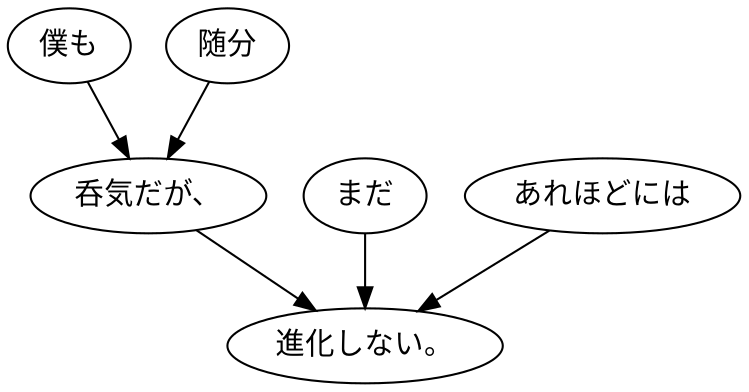digraph graph3649 {
	node0 [label="僕も"];
	node1 [label="随分"];
	node2 [label="呑気だが、"];
	node3 [label="まだ"];
	node4 [label="あれほどには"];
	node5 [label="進化しない。"];
	node0 -> node2;
	node1 -> node2;
	node2 -> node5;
	node3 -> node5;
	node4 -> node5;
}
